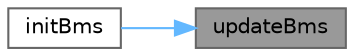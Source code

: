 digraph "updateBms"
{
 // LATEX_PDF_SIZE
  bgcolor="transparent";
  edge [fontname=Helvetica,fontsize=10,labelfontname=Helvetica,labelfontsize=10];
  node [fontname=Helvetica,fontsize=10,shape=box,height=0.2,width=0.4];
  rankdir="RL";
  Node1 [label="updateBms",height=0.2,width=0.4,color="gray40", fillcolor="grey60", style="filled", fontcolor="black",tooltip="Updates the BMS data."];
  Node1 -> Node2 [dir="back",color="steelblue1",style="solid"];
  Node2 [label="initBms",height=0.2,width=0.4,color="grey40", fillcolor="white", style="filled",URL="$Bms_8c.html#afeeadcad4acba40f2d7197368054b051",tooltip="Initializes the BMS with the given frequency."];
}
